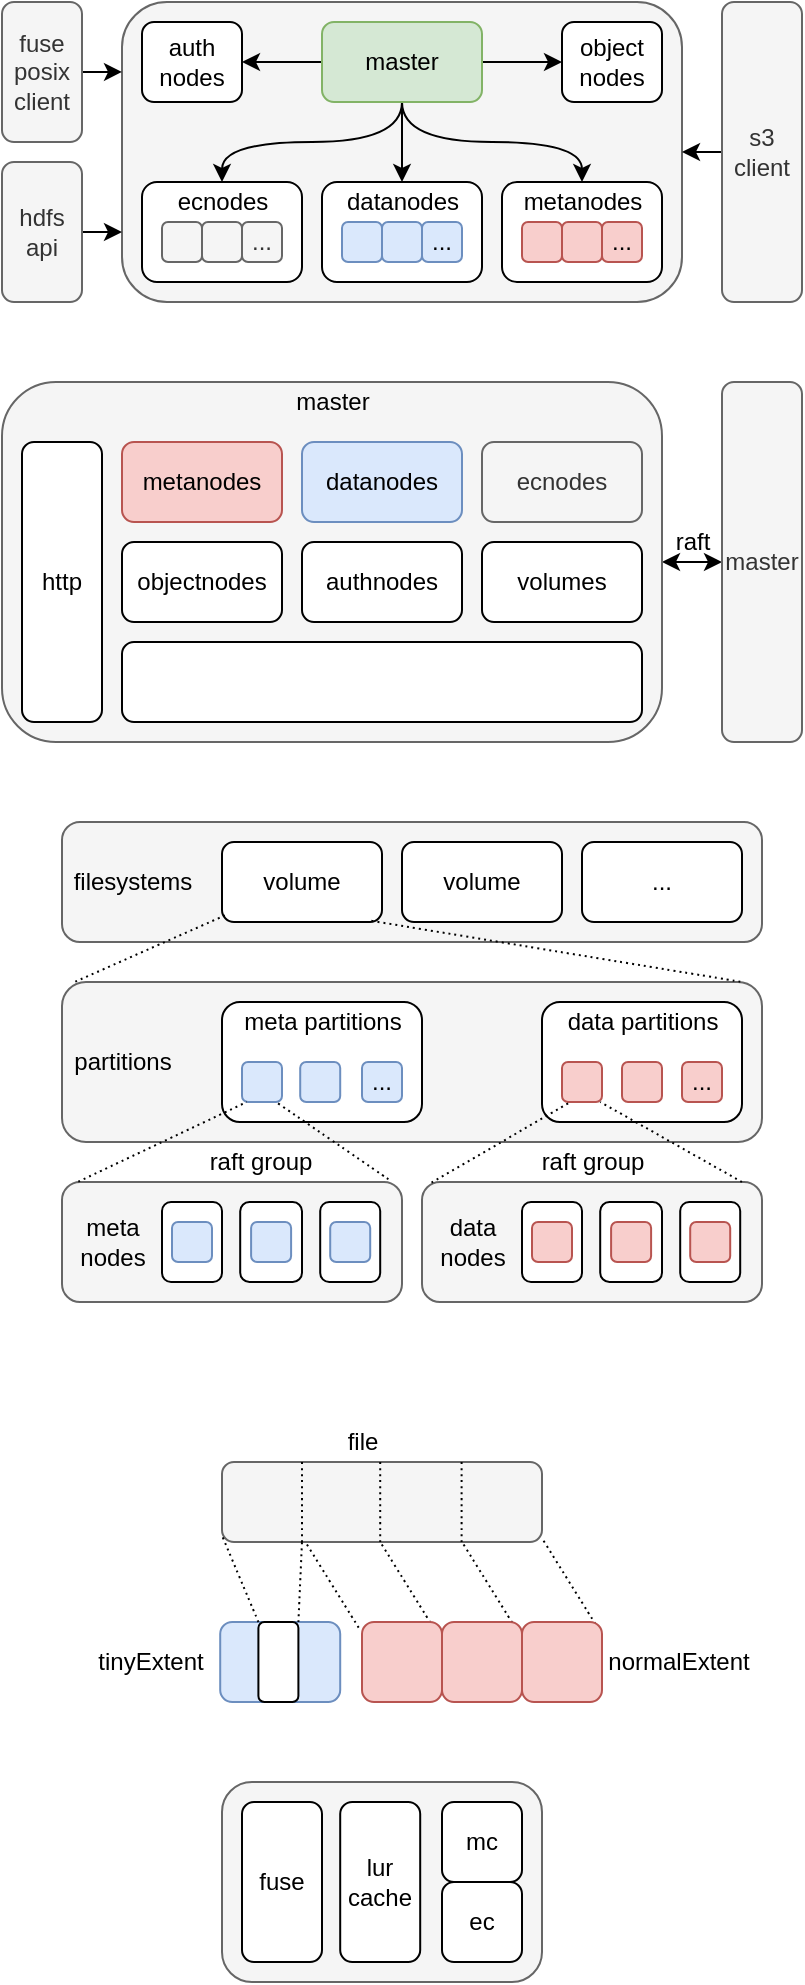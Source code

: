 <mxfile version="18.0.4" type="github">
  <diagram id="KYt3-omduEFtMOn35YfT" name="arch">
    <mxGraphModel dx="403" dy="275" grid="0" gridSize="10" guides="1" tooltips="1" connect="1" arrows="1" fold="1" page="1" pageScale="1" pageWidth="827" pageHeight="1169" math="0" shadow="0">
      <root>
        <mxCell id="0" />
        <mxCell id="1" parent="0" />
        <mxCell id="PD6o3sTZC4K9WG0XPXKC-125" value="" style="endArrow=none;dashed=1;html=1;rounded=0;dashPattern=1 2;strokeWidth=1;curved=1;exitX=0.916;exitY=0.023;exitDx=0;exitDy=0;entryX=0.25;entryY=1;entryDx=0;entryDy=0;exitPerimeter=0;" edge="1" parent="1">
          <mxGeometry width="50" height="50" relative="1" as="geometry">
            <mxPoint x="225.74" y="882.8" as="sourcePoint" />
            <mxPoint x="199.1" y="840.0" as="targetPoint" />
          </mxGeometry>
        </mxCell>
        <mxCell id="PD6o3sTZC4K9WG0XPXKC-123" value="" style="endArrow=none;dashed=1;html=1;rounded=0;dashPattern=1 2;strokeWidth=1;curved=1;exitX=0.916;exitY=0.023;exitDx=0;exitDy=0;entryX=0.25;entryY=1;entryDx=0;entryDy=0;exitPerimeter=0;" edge="1" parent="1" source="PD6o3sTZC4K9WG0XPXKC-114">
          <mxGeometry width="50" height="50" relative="1" as="geometry">
            <mxPoint x="311.6" y="880.0" as="sourcePoint" />
            <mxPoint x="280" y="838.12" as="targetPoint" />
          </mxGeometry>
        </mxCell>
        <mxCell id="PD6o3sTZC4K9WG0XPXKC-124" value="" style="endArrow=none;dashed=1;html=1;rounded=0;dashPattern=1 2;strokeWidth=1;curved=1;exitX=0.916;exitY=0.023;exitDx=0;exitDy=0;entryX=0.25;entryY=1;entryDx=0;entryDy=0;exitPerimeter=0;" edge="1" parent="1">
          <mxGeometry width="50" height="50" relative="1" as="geometry">
            <mxPoint x="266.64" y="882.8" as="sourcePoint" />
            <mxPoint x="240" y="840.0" as="targetPoint" />
          </mxGeometry>
        </mxCell>
        <mxCell id="PD6o3sTZC4K9WG0XPXKC-64" value="" style="rounded=1;whiteSpace=wrap;html=1;fillColor=#f5f5f5;fontColor=#333333;strokeColor=#666666;" vertex="1" parent="1">
          <mxGeometry x="40" y="560" width="350" height="80" as="geometry" />
        </mxCell>
        <mxCell id="PD6o3sTZC4K9WG0XPXKC-51" value="" style="rounded=1;whiteSpace=wrap;html=1;fillColor=#f5f5f5;fontColor=#333333;strokeColor=#666666;" vertex="1" parent="1">
          <mxGeometry x="40" y="480" width="350" height="60" as="geometry" />
        </mxCell>
        <mxCell id="PD6o3sTZC4K9WG0XPXKC-21" value="" style="rounded=1;whiteSpace=wrap;html=1;fillColor=#f5f5f5;fontColor=#333333;strokeColor=#666666;" vertex="1" parent="1">
          <mxGeometry x="70" y="70" width="280" height="150" as="geometry" />
        </mxCell>
        <mxCell id="PD6o3sTZC4K9WG0XPXKC-5" style="edgeStyle=orthogonalEdgeStyle;rounded=0;orthogonalLoop=1;jettySize=auto;html=1;curved=1;exitX=0.5;exitY=1;exitDx=0;exitDy=0;entryX=0.5;entryY=0;entryDx=0;entryDy=0;" edge="1" parent="1" source="PD6o3sTZC4K9WG0XPXKC-1" target="PD6o3sTZC4K9WG0XPXKC-3">
          <mxGeometry relative="1" as="geometry" />
        </mxCell>
        <mxCell id="PD6o3sTZC4K9WG0XPXKC-6" style="edgeStyle=orthogonalEdgeStyle;curved=1;rounded=0;orthogonalLoop=1;jettySize=auto;html=1;entryX=0.5;entryY=0;entryDx=0;entryDy=0;exitX=0.5;exitY=1;exitDx=0;exitDy=0;" edge="1" parent="1" source="PD6o3sTZC4K9WG0XPXKC-1" target="PD6o3sTZC4K9WG0XPXKC-2">
          <mxGeometry relative="1" as="geometry" />
        </mxCell>
        <mxCell id="PD6o3sTZC4K9WG0XPXKC-7" style="edgeStyle=orthogonalEdgeStyle;curved=1;rounded=0;orthogonalLoop=1;jettySize=auto;html=1;entryX=0.5;entryY=0;entryDx=0;entryDy=0;exitX=0.5;exitY=1;exitDx=0;exitDy=0;" edge="1" parent="1" source="PD6o3sTZC4K9WG0XPXKC-1" target="PD6o3sTZC4K9WG0XPXKC-4">
          <mxGeometry relative="1" as="geometry">
            <mxPoint x="210" y="120" as="sourcePoint" />
          </mxGeometry>
        </mxCell>
        <mxCell id="PD6o3sTZC4K9WG0XPXKC-23" value="" style="edgeStyle=orthogonalEdgeStyle;curved=1;rounded=0;orthogonalLoop=1;jettySize=auto;html=1;" edge="1" parent="1" source="PD6o3sTZC4K9WG0XPXKC-1" target="PD6o3sTZC4K9WG0XPXKC-22">
          <mxGeometry relative="1" as="geometry" />
        </mxCell>
        <mxCell id="PD6o3sTZC4K9WG0XPXKC-25" value="" style="edgeStyle=orthogonalEdgeStyle;curved=1;rounded=0;orthogonalLoop=1;jettySize=auto;html=1;" edge="1" parent="1" source="PD6o3sTZC4K9WG0XPXKC-1" target="PD6o3sTZC4K9WG0XPXKC-24">
          <mxGeometry relative="1" as="geometry" />
        </mxCell>
        <mxCell id="PD6o3sTZC4K9WG0XPXKC-1" value="master" style="rounded=1;whiteSpace=wrap;html=1;fillColor=#d5e8d4;strokeColor=#82b366;" vertex="1" parent="1">
          <mxGeometry x="170" y="80" width="80" height="40" as="geometry" />
        </mxCell>
        <mxCell id="PD6o3sTZC4K9WG0XPXKC-2" value="" style="rounded=1;whiteSpace=wrap;html=1;" vertex="1" parent="1">
          <mxGeometry x="260" y="160" width="80" height="50" as="geometry" />
        </mxCell>
        <mxCell id="PD6o3sTZC4K9WG0XPXKC-3" value="" style="rounded=1;whiteSpace=wrap;html=1;" vertex="1" parent="1">
          <mxGeometry x="170" y="160" width="80" height="50" as="geometry" />
        </mxCell>
        <mxCell id="PD6o3sTZC4K9WG0XPXKC-4" value="" style="rounded=1;whiteSpace=wrap;html=1;" vertex="1" parent="1">
          <mxGeometry x="80" y="160" width="80" height="50" as="geometry" />
        </mxCell>
        <mxCell id="PD6o3sTZC4K9WG0XPXKC-8" value="" style="rounded=1;whiteSpace=wrap;html=1;fillColor=#f5f5f5;fontColor=#333333;strokeColor=#666666;" vertex="1" parent="1">
          <mxGeometry x="90" y="180" width="20" height="20" as="geometry" />
        </mxCell>
        <mxCell id="PD6o3sTZC4K9WG0XPXKC-9" value="ecnodes" style="text;html=1;align=center;verticalAlign=middle;resizable=0;points=[];autosize=1;strokeColor=none;fillColor=none;" vertex="1" parent="1">
          <mxGeometry x="90" y="160" width="60" height="20" as="geometry" />
        </mxCell>
        <mxCell id="PD6o3sTZC4K9WG0XPXKC-11" value="" style="rounded=1;whiteSpace=wrap;html=1;fillColor=#f5f5f5;fontColor=#333333;strokeColor=#666666;" vertex="1" parent="1">
          <mxGeometry x="110" y="180" width="20" height="20" as="geometry" />
        </mxCell>
        <mxCell id="PD6o3sTZC4K9WG0XPXKC-12" value="..." style="rounded=1;whiteSpace=wrap;html=1;fillColor=#f5f5f5;fontColor=#333333;strokeColor=#666666;" vertex="1" parent="1">
          <mxGeometry x="130" y="180" width="20" height="20" as="geometry" />
        </mxCell>
        <mxCell id="PD6o3sTZC4K9WG0XPXKC-13" value="" style="rounded=1;whiteSpace=wrap;html=1;fillColor=#dae8fc;strokeColor=#6c8ebf;" vertex="1" parent="1">
          <mxGeometry x="180" y="180" width="20" height="20" as="geometry" />
        </mxCell>
        <mxCell id="PD6o3sTZC4K9WG0XPXKC-14" value="datanodes" style="text;html=1;align=center;verticalAlign=middle;resizable=0;points=[];autosize=1;strokeColor=none;fillColor=none;" vertex="1" parent="1">
          <mxGeometry x="175" y="160" width="70" height="20" as="geometry" />
        </mxCell>
        <mxCell id="PD6o3sTZC4K9WG0XPXKC-15" value="" style="rounded=1;whiteSpace=wrap;html=1;fillColor=#dae8fc;strokeColor=#6c8ebf;" vertex="1" parent="1">
          <mxGeometry x="200" y="180" width="20" height="20" as="geometry" />
        </mxCell>
        <mxCell id="PD6o3sTZC4K9WG0XPXKC-16" value="..." style="rounded=1;whiteSpace=wrap;html=1;fillColor=#dae8fc;strokeColor=#6c8ebf;" vertex="1" parent="1">
          <mxGeometry x="220" y="180" width="20" height="20" as="geometry" />
        </mxCell>
        <mxCell id="PD6o3sTZC4K9WG0XPXKC-17" value="metanodes" style="text;html=1;align=center;verticalAlign=middle;resizable=0;points=[];autosize=1;strokeColor=none;fillColor=none;" vertex="1" parent="1">
          <mxGeometry x="265" y="160" width="70" height="20" as="geometry" />
        </mxCell>
        <mxCell id="PD6o3sTZC4K9WG0XPXKC-18" value="" style="rounded=1;whiteSpace=wrap;html=1;fillColor=#f8cecc;strokeColor=#b85450;" vertex="1" parent="1">
          <mxGeometry x="270" y="180" width="20" height="20" as="geometry" />
        </mxCell>
        <mxCell id="PD6o3sTZC4K9WG0XPXKC-19" value="..." style="rounded=1;whiteSpace=wrap;html=1;fillColor=#f8cecc;strokeColor=#b85450;" vertex="1" parent="1">
          <mxGeometry x="310" y="180" width="20" height="20" as="geometry" />
        </mxCell>
        <mxCell id="PD6o3sTZC4K9WG0XPXKC-20" value="" style="rounded=1;whiteSpace=wrap;html=1;fillColor=#f8cecc;strokeColor=#b85450;" vertex="1" parent="1">
          <mxGeometry x="290" y="180" width="20" height="20" as="geometry" />
        </mxCell>
        <mxCell id="PD6o3sTZC4K9WG0XPXKC-22" value="object&lt;br&gt;nodes" style="rounded=1;whiteSpace=wrap;html=1;" vertex="1" parent="1">
          <mxGeometry x="290" y="80" width="50" height="40" as="geometry" />
        </mxCell>
        <mxCell id="PD6o3sTZC4K9WG0XPXKC-24" value="auth&lt;br&gt;nodes" style="rounded=1;whiteSpace=wrap;html=1;" vertex="1" parent="1">
          <mxGeometry x="80" y="80" width="50" height="40" as="geometry" />
        </mxCell>
        <mxCell id="PD6o3sTZC4K9WG0XPXKC-27" value="" style="edgeStyle=orthogonalEdgeStyle;curved=1;rounded=0;orthogonalLoop=1;jettySize=auto;html=1;" edge="1" parent="1" source="PD6o3sTZC4K9WG0XPXKC-26">
          <mxGeometry relative="1" as="geometry">
            <mxPoint x="350" y="145" as="targetPoint" />
          </mxGeometry>
        </mxCell>
        <mxCell id="PD6o3sTZC4K9WG0XPXKC-26" value="s3&lt;br&gt;client" style="rounded=1;whiteSpace=wrap;html=1;fillColor=#f5f5f5;fontColor=#333333;strokeColor=#666666;" vertex="1" parent="1">
          <mxGeometry x="370" y="70" width="40" height="150" as="geometry" />
        </mxCell>
        <mxCell id="PD6o3sTZC4K9WG0XPXKC-32" style="edgeStyle=orthogonalEdgeStyle;curved=1;rounded=0;orthogonalLoop=1;jettySize=auto;html=1;entryX=0;entryY=0.233;entryDx=0;entryDy=0;entryPerimeter=0;" edge="1" parent="1" source="PD6o3sTZC4K9WG0XPXKC-28" target="PD6o3sTZC4K9WG0XPXKC-21">
          <mxGeometry relative="1" as="geometry" />
        </mxCell>
        <mxCell id="PD6o3sTZC4K9WG0XPXKC-28" value="fuse&lt;br&gt;posix&lt;br&gt;client" style="rounded=1;whiteSpace=wrap;html=1;fillColor=#f5f5f5;fontColor=#333333;strokeColor=#666666;" vertex="1" parent="1">
          <mxGeometry x="10" y="70" width="40" height="70" as="geometry" />
        </mxCell>
        <mxCell id="PD6o3sTZC4K9WG0XPXKC-31" style="edgeStyle=orthogonalEdgeStyle;curved=1;rounded=0;orthogonalLoop=1;jettySize=auto;html=1;entryX=0;entryY=0.767;entryDx=0;entryDy=0;entryPerimeter=0;" edge="1" parent="1" source="PD6o3sTZC4K9WG0XPXKC-29" target="PD6o3sTZC4K9WG0XPXKC-21">
          <mxGeometry relative="1" as="geometry" />
        </mxCell>
        <mxCell id="PD6o3sTZC4K9WG0XPXKC-29" value="hdfs&lt;br&gt;api" style="rounded=1;whiteSpace=wrap;html=1;fillColor=#f5f5f5;fontColor=#333333;strokeColor=#666666;" vertex="1" parent="1">
          <mxGeometry x="10" y="150" width="40" height="70" as="geometry" />
        </mxCell>
        <mxCell id="PD6o3sTZC4K9WG0XPXKC-46" value="" style="edgeStyle=orthogonalEdgeStyle;curved=1;rounded=0;orthogonalLoop=1;jettySize=auto;html=1;startArrow=classic;startFill=1;" edge="1" parent="1" source="PD6o3sTZC4K9WG0XPXKC-33" target="PD6o3sTZC4K9WG0XPXKC-45">
          <mxGeometry relative="1" as="geometry" />
        </mxCell>
        <mxCell id="PD6o3sTZC4K9WG0XPXKC-33" value="" style="rounded=1;whiteSpace=wrap;html=1;fillColor=#f5f5f5;strokeColor=#666666;fontColor=#333333;" vertex="1" parent="1">
          <mxGeometry x="10" y="260" width="330" height="180" as="geometry" />
        </mxCell>
        <mxCell id="PD6o3sTZC4K9WG0XPXKC-34" value="http" style="rounded=1;whiteSpace=wrap;html=1;" vertex="1" parent="1">
          <mxGeometry x="20" y="290" width="40" height="140" as="geometry" />
        </mxCell>
        <mxCell id="PD6o3sTZC4K9WG0XPXKC-35" value="metanodes" style="rounded=1;whiteSpace=wrap;html=1;fillColor=#f8cecc;strokeColor=#b85450;" vertex="1" parent="1">
          <mxGeometry x="70" y="290" width="80" height="40" as="geometry" />
        </mxCell>
        <mxCell id="PD6o3sTZC4K9WG0XPXKC-36" value="objectnodes" style="rounded=1;whiteSpace=wrap;html=1;" vertex="1" parent="1">
          <mxGeometry x="70" y="340" width="80" height="40" as="geometry" />
        </mxCell>
        <mxCell id="PD6o3sTZC4K9WG0XPXKC-37" value="authnodes" style="rounded=1;whiteSpace=wrap;html=1;" vertex="1" parent="1">
          <mxGeometry x="160" y="340" width="80" height="40" as="geometry" />
        </mxCell>
        <mxCell id="PD6o3sTZC4K9WG0XPXKC-38" value="datanodes" style="rounded=1;whiteSpace=wrap;html=1;fillColor=#dae8fc;strokeColor=#6c8ebf;" vertex="1" parent="1">
          <mxGeometry x="160" y="290" width="80" height="40" as="geometry" />
        </mxCell>
        <mxCell id="PD6o3sTZC4K9WG0XPXKC-39" value="ecnodes" style="rounded=1;whiteSpace=wrap;html=1;fillColor=#f5f5f5;fontColor=#333333;strokeColor=#666666;" vertex="1" parent="1">
          <mxGeometry x="250" y="290" width="80" height="40" as="geometry" />
        </mxCell>
        <mxCell id="PD6o3sTZC4K9WG0XPXKC-40" value="master" style="text;html=1;align=center;verticalAlign=middle;resizable=0;points=[];autosize=1;strokeColor=none;fillColor=none;" vertex="1" parent="1">
          <mxGeometry x="150" y="260" width="50" height="20" as="geometry" />
        </mxCell>
        <mxCell id="PD6o3sTZC4K9WG0XPXKC-41" value="volumes" style="rounded=1;whiteSpace=wrap;html=1;" vertex="1" parent="1">
          <mxGeometry x="250" y="340" width="80" height="40" as="geometry" />
        </mxCell>
        <mxCell id="PD6o3sTZC4K9WG0XPXKC-43" value="" style="rounded=1;whiteSpace=wrap;html=1;" vertex="1" parent="1">
          <mxGeometry x="70" y="390" width="260" height="40" as="geometry" />
        </mxCell>
        <mxCell id="PD6o3sTZC4K9WG0XPXKC-44" value="" style="shape=image;verticalLabelPosition=bottom;labelBackgroundColor=default;verticalAlign=top;aspect=fixed;imageAspect=0;image=https://dbdb.io/media/logos/rocksdb.png;" vertex="1" parent="1">
          <mxGeometry x="140.91" y="395" width="118.19" height="30" as="geometry" />
        </mxCell>
        <mxCell id="PD6o3sTZC4K9WG0XPXKC-45" value="master" style="rounded=1;whiteSpace=wrap;html=1;fillColor=#f5f5f5;strokeColor=#666666;fontColor=#333333;" vertex="1" parent="1">
          <mxGeometry x="370" y="260" width="40" height="180" as="geometry" />
        </mxCell>
        <mxCell id="PD6o3sTZC4K9WG0XPXKC-47" value="raft" style="text;html=1;align=center;verticalAlign=middle;resizable=0;points=[];autosize=1;strokeColor=none;fillColor=none;" vertex="1" parent="1">
          <mxGeometry x="340" y="330" width="30" height="20" as="geometry" />
        </mxCell>
        <mxCell id="PD6o3sTZC4K9WG0XPXKC-48" value="volume" style="rounded=1;whiteSpace=wrap;html=1;" vertex="1" parent="1">
          <mxGeometry x="120" y="490" width="80" height="40" as="geometry" />
        </mxCell>
        <mxCell id="PD6o3sTZC4K9WG0XPXKC-49" value="volume" style="rounded=1;whiteSpace=wrap;html=1;" vertex="1" parent="1">
          <mxGeometry x="210" y="490" width="80" height="40" as="geometry" />
        </mxCell>
        <mxCell id="PD6o3sTZC4K9WG0XPXKC-50" value="..." style="rounded=1;whiteSpace=wrap;html=1;" vertex="1" parent="1">
          <mxGeometry x="300" y="490" width="80" height="40" as="geometry" />
        </mxCell>
        <mxCell id="PD6o3sTZC4K9WG0XPXKC-52" value="filesystems" style="text;html=1;align=center;verticalAlign=middle;resizable=0;points=[];autosize=1;strokeColor=none;fillColor=none;" vertex="1" parent="1">
          <mxGeometry x="40" y="500" width="70" height="20" as="geometry" />
        </mxCell>
        <mxCell id="PD6o3sTZC4K9WG0XPXKC-53" value="" style="rounded=1;whiteSpace=wrap;html=1;" vertex="1" parent="1">
          <mxGeometry x="120" y="570" width="100" height="60" as="geometry" />
        </mxCell>
        <mxCell id="PD6o3sTZC4K9WG0XPXKC-54" value="" style="rounded=1;whiteSpace=wrap;html=1;" vertex="1" parent="1">
          <mxGeometry x="280" y="570" width="100" height="60" as="geometry" />
        </mxCell>
        <mxCell id="PD6o3sTZC4K9WG0XPXKC-55" value="meta partitions" style="text;html=1;align=center;verticalAlign=middle;resizable=0;points=[];autosize=1;strokeColor=none;fillColor=none;" vertex="1" parent="1">
          <mxGeometry x="125" y="570" width="90" height="20" as="geometry" />
        </mxCell>
        <mxCell id="PD6o3sTZC4K9WG0XPXKC-56" value="data partitions" style="text;html=1;align=center;verticalAlign=middle;resizable=0;points=[];autosize=1;strokeColor=none;fillColor=none;" vertex="1" parent="1">
          <mxGeometry x="285" y="570" width="90" height="20" as="geometry" />
        </mxCell>
        <mxCell id="PD6o3sTZC4K9WG0XPXKC-57" value="" style="rounded=1;whiteSpace=wrap;html=1;fillColor=#dae8fc;strokeColor=#6c8ebf;" vertex="1" parent="1">
          <mxGeometry x="130" y="600" width="20" height="20" as="geometry" />
        </mxCell>
        <mxCell id="PD6o3sTZC4K9WG0XPXKC-58" value="..." style="rounded=1;whiteSpace=wrap;html=1;fillColor=#dae8fc;strokeColor=#6c8ebf;" vertex="1" parent="1">
          <mxGeometry x="190" y="600" width="20" height="20" as="geometry" />
        </mxCell>
        <mxCell id="PD6o3sTZC4K9WG0XPXKC-59" value="" style="rounded=1;whiteSpace=wrap;html=1;fillColor=#dae8fc;strokeColor=#6c8ebf;" vertex="1" parent="1">
          <mxGeometry x="159.1" y="600" width="20" height="20" as="geometry" />
        </mxCell>
        <mxCell id="PD6o3sTZC4K9WG0XPXKC-61" value="" style="rounded=1;whiteSpace=wrap;html=1;fillColor=#f8cecc;strokeColor=#b85450;" vertex="1" parent="1">
          <mxGeometry x="290" y="600" width="20" height="20" as="geometry" />
        </mxCell>
        <mxCell id="PD6o3sTZC4K9WG0XPXKC-62" value="" style="rounded=1;whiteSpace=wrap;html=1;fillColor=#f8cecc;strokeColor=#b85450;" vertex="1" parent="1">
          <mxGeometry x="320" y="600" width="20" height="20" as="geometry" />
        </mxCell>
        <mxCell id="PD6o3sTZC4K9WG0XPXKC-63" value="..." style="rounded=1;whiteSpace=wrap;html=1;fillColor=#f8cecc;strokeColor=#b85450;" vertex="1" parent="1">
          <mxGeometry x="350" y="600" width="20" height="20" as="geometry" />
        </mxCell>
        <mxCell id="PD6o3sTZC4K9WG0XPXKC-65" value="partitions" style="text;html=1;align=center;verticalAlign=middle;resizable=0;points=[];autosize=1;strokeColor=none;fillColor=none;" vertex="1" parent="1">
          <mxGeometry x="40" y="590" width="60" height="20" as="geometry" />
        </mxCell>
        <mxCell id="PD6o3sTZC4K9WG0XPXKC-66" value="" style="endArrow=none;dashed=1;html=1;dashPattern=1 2;strokeWidth=1;rounded=0;curved=1;exitX=0.019;exitY=-0.002;exitDx=0;exitDy=0;exitPerimeter=0;entryX=0.018;entryY=0.918;entryDx=0;entryDy=0;entryPerimeter=0;" edge="1" parent="1" source="PD6o3sTZC4K9WG0XPXKC-64" target="PD6o3sTZC4K9WG0XPXKC-48">
          <mxGeometry width="50" height="50" relative="1" as="geometry">
            <mxPoint x="210" y="580" as="sourcePoint" />
            <mxPoint x="260" y="530" as="targetPoint" />
          </mxGeometry>
        </mxCell>
        <mxCell id="PD6o3sTZC4K9WG0XPXKC-67" value="" style="endArrow=none;dashed=1;html=1;dashPattern=1 2;strokeWidth=1;rounded=0;curved=1;exitX=0.969;exitY=-0.002;exitDx=0;exitDy=0;exitPerimeter=0;entryX=0.914;entryY=0.979;entryDx=0;entryDy=0;entryPerimeter=0;" edge="1" parent="1" source="PD6o3sTZC4K9WG0XPXKC-64" target="PD6o3sTZC4K9WG0XPXKC-48">
          <mxGeometry width="50" height="50" relative="1" as="geometry">
            <mxPoint x="56.65" y="569.84" as="sourcePoint" />
            <mxPoint x="131.44" y="536.72" as="targetPoint" />
          </mxGeometry>
        </mxCell>
        <mxCell id="PD6o3sTZC4K9WG0XPXKC-68" value="" style="rounded=1;whiteSpace=wrap;html=1;fillColor=#f5f5f5;fontColor=#333333;strokeColor=#666666;" vertex="1" parent="1">
          <mxGeometry x="40" y="660" width="170" height="60" as="geometry" />
        </mxCell>
        <mxCell id="PD6o3sTZC4K9WG0XPXKC-69" value="" style="rounded=1;whiteSpace=wrap;html=1;" vertex="1" parent="1">
          <mxGeometry x="90" y="670" width="30" height="40" as="geometry" />
        </mxCell>
        <mxCell id="PD6o3sTZC4K9WG0XPXKC-73" value="" style="rounded=1;whiteSpace=wrap;html=1;fillColor=#dae8fc;strokeColor=#6c8ebf;" vertex="1" parent="1">
          <mxGeometry x="95" y="680" width="20" height="20" as="geometry" />
        </mxCell>
        <mxCell id="PD6o3sTZC4K9WG0XPXKC-74" value="meta&lt;br&gt;nodes" style="text;html=1;align=center;verticalAlign=middle;resizable=0;points=[];autosize=1;strokeColor=none;fillColor=none;" vertex="1" parent="1">
          <mxGeometry x="40" y="675" width="50" height="30" as="geometry" />
        </mxCell>
        <mxCell id="PD6o3sTZC4K9WG0XPXKC-75" value="" style="rounded=1;whiteSpace=wrap;html=1;" vertex="1" parent="1">
          <mxGeometry x="129.1" y="670" width="30.9" height="40" as="geometry" />
        </mxCell>
        <mxCell id="PD6o3sTZC4K9WG0XPXKC-76" value="" style="rounded=1;whiteSpace=wrap;html=1;fillColor=#dae8fc;strokeColor=#6c8ebf;" vertex="1" parent="1">
          <mxGeometry x="134.55" y="680" width="20" height="20" as="geometry" />
        </mxCell>
        <mxCell id="PD6o3sTZC4K9WG0XPXKC-77" value="" style="rounded=1;whiteSpace=wrap;html=1;" vertex="1" parent="1">
          <mxGeometry x="169.1" y="670" width="30" height="40" as="geometry" />
        </mxCell>
        <mxCell id="PD6o3sTZC4K9WG0XPXKC-78" value="" style="rounded=1;whiteSpace=wrap;html=1;fillColor=#dae8fc;strokeColor=#6c8ebf;" vertex="1" parent="1">
          <mxGeometry x="174.1" y="680" width="20" height="20" as="geometry" />
        </mxCell>
        <mxCell id="PD6o3sTZC4K9WG0XPXKC-79" value="" style="endArrow=none;dashed=1;html=1;dashPattern=1 2;strokeWidth=1;rounded=0;curved=1;exitX=0.048;exitY=-0.003;exitDx=0;exitDy=0;exitPerimeter=0;entryX=0.018;entryY=0.918;entryDx=0;entryDy=0;entryPerimeter=0;" edge="1" parent="1" source="PD6o3sTZC4K9WG0XPXKC-68">
          <mxGeometry width="50" height="50" relative="1" as="geometry">
            <mxPoint x="57.61" y="653.12" as="sourcePoint" />
            <mxPoint x="132.4" y="620" as="targetPoint" />
          </mxGeometry>
        </mxCell>
        <mxCell id="PD6o3sTZC4K9WG0XPXKC-80" value="" style="endArrow=none;dashed=1;html=1;dashPattern=1 2;strokeWidth=1;rounded=0;curved=1;exitX=0.96;exitY=-0.023;exitDx=0;exitDy=0;exitPerimeter=0;entryX=0.914;entryY=0.979;entryDx=0;entryDy=0;entryPerimeter=0;" edge="1" parent="1" source="PD6o3sTZC4K9WG0XPXKC-68">
          <mxGeometry width="50" height="50" relative="1" as="geometry">
            <mxPoint x="333.03" y="650.68" as="sourcePoint" />
            <mxPoint x="147.0" y="620.0" as="targetPoint" />
          </mxGeometry>
        </mxCell>
        <mxCell id="PD6o3sTZC4K9WG0XPXKC-89" value="" style="rounded=1;whiteSpace=wrap;html=1;fillColor=#f5f5f5;fontColor=#333333;strokeColor=#666666;" vertex="1" parent="1">
          <mxGeometry x="220" y="660" width="170" height="60" as="geometry" />
        </mxCell>
        <mxCell id="PD6o3sTZC4K9WG0XPXKC-90" value="" style="rounded=1;whiteSpace=wrap;html=1;" vertex="1" parent="1">
          <mxGeometry x="270" y="670" width="30" height="40" as="geometry" />
        </mxCell>
        <mxCell id="PD6o3sTZC4K9WG0XPXKC-91" value="" style="rounded=1;whiteSpace=wrap;html=1;fillColor=#f8cecc;strokeColor=#b85450;" vertex="1" parent="1">
          <mxGeometry x="275" y="680" width="20" height="20" as="geometry" />
        </mxCell>
        <mxCell id="PD6o3sTZC4K9WG0XPXKC-92" value="data&lt;br&gt;nodes" style="text;html=1;align=center;verticalAlign=middle;resizable=0;points=[];autosize=1;strokeColor=none;fillColor=none;" vertex="1" parent="1">
          <mxGeometry x="220" y="675" width="50" height="30" as="geometry" />
        </mxCell>
        <mxCell id="PD6o3sTZC4K9WG0XPXKC-93" value="" style="rounded=1;whiteSpace=wrap;html=1;" vertex="1" parent="1">
          <mxGeometry x="309.1" y="670" width="30.9" height="40" as="geometry" />
        </mxCell>
        <mxCell id="PD6o3sTZC4K9WG0XPXKC-94" value="" style="rounded=1;whiteSpace=wrap;html=1;fillColor=#f8cecc;strokeColor=#b85450;" vertex="1" parent="1">
          <mxGeometry x="314.55" y="680" width="20" height="20" as="geometry" />
        </mxCell>
        <mxCell id="PD6o3sTZC4K9WG0XPXKC-95" value="" style="rounded=1;whiteSpace=wrap;html=1;" vertex="1" parent="1">
          <mxGeometry x="349.1" y="670" width="30" height="40" as="geometry" />
        </mxCell>
        <mxCell id="PD6o3sTZC4K9WG0XPXKC-96" value="" style="rounded=1;whiteSpace=wrap;html=1;fillColor=#f8cecc;strokeColor=#b85450;" vertex="1" parent="1">
          <mxGeometry x="354.1" y="680" width="20" height="20" as="geometry" />
        </mxCell>
        <mxCell id="PD6o3sTZC4K9WG0XPXKC-97" value="" style="endArrow=none;dashed=1;html=1;dashPattern=1 2;strokeWidth=1;rounded=0;curved=1;exitX=0.028;exitY=0.005;exitDx=0;exitDy=0;exitPerimeter=0;entryX=0.018;entryY=0.918;entryDx=0;entryDy=0;entryPerimeter=0;" edge="1" parent="1" source="PD6o3sTZC4K9WG0XPXKC-89">
          <mxGeometry width="50" height="50" relative="1" as="geometry">
            <mxPoint x="210" y="659.82" as="sourcePoint" />
            <mxPoint x="294.24" y="620" as="targetPoint" />
          </mxGeometry>
        </mxCell>
        <mxCell id="PD6o3sTZC4K9WG0XPXKC-98" value="" style="endArrow=none;dashed=1;html=1;dashPattern=1 2;strokeWidth=1;rounded=0;curved=1;exitX=0.941;exitY=0;exitDx=0;exitDy=0;exitPerimeter=0;entryX=0.914;entryY=0.979;entryDx=0;entryDy=0;entryPerimeter=0;" edge="1" parent="1" source="PD6o3sTZC4K9WG0XPXKC-89">
          <mxGeometry width="50" height="50" relative="1" as="geometry">
            <mxPoint x="365.3" y="658.62" as="sourcePoint" />
            <mxPoint x="309.1" y="620.0" as="targetPoint" />
          </mxGeometry>
        </mxCell>
        <mxCell id="PD6o3sTZC4K9WG0XPXKC-100" value="raft group" style="text;html=1;align=center;verticalAlign=middle;resizable=0;points=[];autosize=1;strokeColor=none;fillColor=none;" vertex="1" parent="1">
          <mxGeometry x="104.1" y="640" width="70" height="20" as="geometry" />
        </mxCell>
        <mxCell id="PD6o3sTZC4K9WG0XPXKC-101" value="raft group" style="text;html=1;align=center;verticalAlign=middle;resizable=0;points=[];autosize=1;strokeColor=none;fillColor=none;" vertex="1" parent="1">
          <mxGeometry x="270" y="640" width="70" height="20" as="geometry" />
        </mxCell>
        <mxCell id="PD6o3sTZC4K9WG0XPXKC-102" value="" style="rounded=1;whiteSpace=wrap;html=1;fillColor=#f5f5f5;fontColor=#333333;strokeColor=#666666;" vertex="1" parent="1">
          <mxGeometry x="120" y="800" width="160" height="40" as="geometry" />
        </mxCell>
        <mxCell id="PD6o3sTZC4K9WG0XPXKC-103" value="" style="endArrow=none;dashed=1;html=1;rounded=0;dashPattern=1 2;strokeWidth=1;curved=1;exitX=0.25;exitY=1;exitDx=0;exitDy=0;entryX=0.25;entryY=0;entryDx=0;entryDy=0;" edge="1" parent="1" source="PD6o3sTZC4K9WG0XPXKC-102" target="PD6o3sTZC4K9WG0XPXKC-102">
          <mxGeometry width="50" height="50" relative="1" as="geometry">
            <mxPoint x="290" y="820" as="sourcePoint" />
            <mxPoint x="340" y="770" as="targetPoint" />
          </mxGeometry>
        </mxCell>
        <mxCell id="PD6o3sTZC4K9WG0XPXKC-106" value="" style="rounded=1;whiteSpace=wrap;html=1;fillColor=#dae8fc;strokeColor=#6c8ebf;" vertex="1" parent="1">
          <mxGeometry x="119.1" y="880" width="60" height="40" as="geometry" />
        </mxCell>
        <mxCell id="PD6o3sTZC4K9WG0XPXKC-107" value="" style="rounded=1;whiteSpace=wrap;html=1;" vertex="1" parent="1">
          <mxGeometry x="138.2" y="880" width="20" height="40" as="geometry" />
        </mxCell>
        <mxCell id="PD6o3sTZC4K9WG0XPXKC-110" value="tinyExtent" style="text;html=1;align=center;verticalAlign=middle;resizable=0;points=[];autosize=1;strokeColor=none;fillColor=none;" vertex="1" parent="1">
          <mxGeometry x="49.1" y="890" width="70" height="20" as="geometry" />
        </mxCell>
        <mxCell id="PD6o3sTZC4K9WG0XPXKC-111" value="" style="endArrow=none;dashed=1;html=1;rounded=0;dashPattern=1 2;strokeWidth=1;curved=1;exitX=0;exitY=0;exitDx=0;exitDy=0;entryX=-0.002;entryY=0.9;entryDx=0;entryDy=0;entryPerimeter=0;" edge="1" parent="1" source="PD6o3sTZC4K9WG0XPXKC-107" target="PD6o3sTZC4K9WG0XPXKC-102">
          <mxGeometry width="50" height="50" relative="1" as="geometry">
            <mxPoint x="290" y="870" as="sourcePoint" />
            <mxPoint x="340" y="820" as="targetPoint" />
          </mxGeometry>
        </mxCell>
        <mxCell id="PD6o3sTZC4K9WG0XPXKC-112" value="" style="endArrow=none;dashed=1;html=1;rounded=0;dashPattern=1 2;strokeWidth=1;curved=1;exitX=1;exitY=0;exitDx=0;exitDy=0;entryX=0.25;entryY=1;entryDx=0;entryDy=0;" edge="1" parent="1" source="PD6o3sTZC4K9WG0XPXKC-107" target="PD6o3sTZC4K9WG0XPXKC-102">
          <mxGeometry width="50" height="50" relative="1" as="geometry">
            <mxPoint x="148.2" y="890" as="sourcePoint" />
            <mxPoint x="129.66" y="846" as="targetPoint" />
          </mxGeometry>
        </mxCell>
        <mxCell id="PD6o3sTZC4K9WG0XPXKC-113" value="" style="rounded=1;whiteSpace=wrap;html=1;fillColor=#f8cecc;strokeColor=#b85450;" vertex="1" parent="1">
          <mxGeometry x="190" y="880" width="40" height="40" as="geometry" />
        </mxCell>
        <mxCell id="PD6o3sTZC4K9WG0XPXKC-114" value="" style="rounded=1;whiteSpace=wrap;html=1;fillColor=#f8cecc;strokeColor=#b85450;" vertex="1" parent="1">
          <mxGeometry x="270" y="880" width="40" height="40" as="geometry" />
        </mxCell>
        <mxCell id="PD6o3sTZC4K9WG0XPXKC-115" value="" style="rounded=1;whiteSpace=wrap;html=1;fillColor=#f8cecc;strokeColor=#b85450;" vertex="1" parent="1">
          <mxGeometry x="230" y="880" width="40" height="40" as="geometry" />
        </mxCell>
        <mxCell id="PD6o3sTZC4K9WG0XPXKC-117" value="file" style="text;html=1;align=center;verticalAlign=middle;resizable=0;points=[];autosize=1;strokeColor=none;fillColor=none;" vertex="1" parent="1">
          <mxGeometry x="175" y="780" width="30" height="20" as="geometry" />
        </mxCell>
        <mxCell id="PD6o3sTZC4K9WG0XPXKC-118" value="" style="endArrow=none;dashed=1;html=1;rounded=0;dashPattern=1 2;strokeWidth=1;curved=1;exitX=0.25;exitY=1;exitDx=0;exitDy=0;entryX=0.25;entryY=0;entryDx=0;entryDy=0;" edge="1" parent="1">
          <mxGeometry width="50" height="50" relative="1" as="geometry">
            <mxPoint x="199.1" y="840" as="sourcePoint" />
            <mxPoint x="199.1" y="800" as="targetPoint" />
          </mxGeometry>
        </mxCell>
        <mxCell id="PD6o3sTZC4K9WG0XPXKC-119" value="" style="endArrow=none;dashed=1;html=1;rounded=0;dashPattern=1 2;strokeWidth=1;curved=1;exitX=0.25;exitY=1;exitDx=0;exitDy=0;entryX=0.25;entryY=0;entryDx=0;entryDy=0;" edge="1" parent="1">
          <mxGeometry width="50" height="50" relative="1" as="geometry">
            <mxPoint x="239.8" y="840" as="sourcePoint" />
            <mxPoint x="239.8" y="800" as="targetPoint" />
          </mxGeometry>
        </mxCell>
        <mxCell id="PD6o3sTZC4K9WG0XPXKC-126" value="" style="endArrow=none;dashed=1;html=1;rounded=0;dashPattern=1 2;strokeWidth=1;curved=1;exitX=0.916;exitY=0.023;exitDx=0;exitDy=0;entryX=0.25;entryY=1;entryDx=0;entryDy=0;exitPerimeter=0;" edge="1" parent="1">
          <mxGeometry width="50" height="50" relative="1" as="geometry">
            <mxPoint x="188.32" y="882.8" as="sourcePoint" />
            <mxPoint x="161.68" y="840.0" as="targetPoint" />
          </mxGeometry>
        </mxCell>
        <mxCell id="PD6o3sTZC4K9WG0XPXKC-127" value="normalExtent" style="text;html=1;align=center;verticalAlign=middle;resizable=0;points=[];autosize=1;strokeColor=none;fillColor=none;" vertex="1" parent="1">
          <mxGeometry x="303" y="890" width="90" height="20" as="geometry" />
        </mxCell>
        <mxCell id="PD6o3sTZC4K9WG0XPXKC-128" value="" style="rounded=1;whiteSpace=wrap;html=1;fillColor=#f5f5f5;fontColor=#333333;strokeColor=#666666;" vertex="1" parent="1">
          <mxGeometry x="120" y="960" width="160" height="100" as="geometry" />
        </mxCell>
        <mxCell id="PD6o3sTZC4K9WG0XPXKC-129" value="fuse" style="rounded=1;whiteSpace=wrap;html=1;" vertex="1" parent="1">
          <mxGeometry x="130" y="970" width="40" height="80" as="geometry" />
        </mxCell>
        <mxCell id="PD6o3sTZC4K9WG0XPXKC-130" value="lur&lt;br&gt;cache" style="rounded=1;whiteSpace=wrap;html=1;" vertex="1" parent="1">
          <mxGeometry x="179.1" y="970" width="40" height="80" as="geometry" />
        </mxCell>
        <mxCell id="PD6o3sTZC4K9WG0XPXKC-131" value="mc" style="rounded=1;whiteSpace=wrap;html=1;" vertex="1" parent="1">
          <mxGeometry x="230" y="970" width="40" height="40" as="geometry" />
        </mxCell>
        <mxCell id="PD6o3sTZC4K9WG0XPXKC-132" value="ec" style="rounded=1;whiteSpace=wrap;html=1;" vertex="1" parent="1">
          <mxGeometry x="230" y="1010" width="40" height="40" as="geometry" />
        </mxCell>
      </root>
    </mxGraphModel>
  </diagram>
</mxfile>
